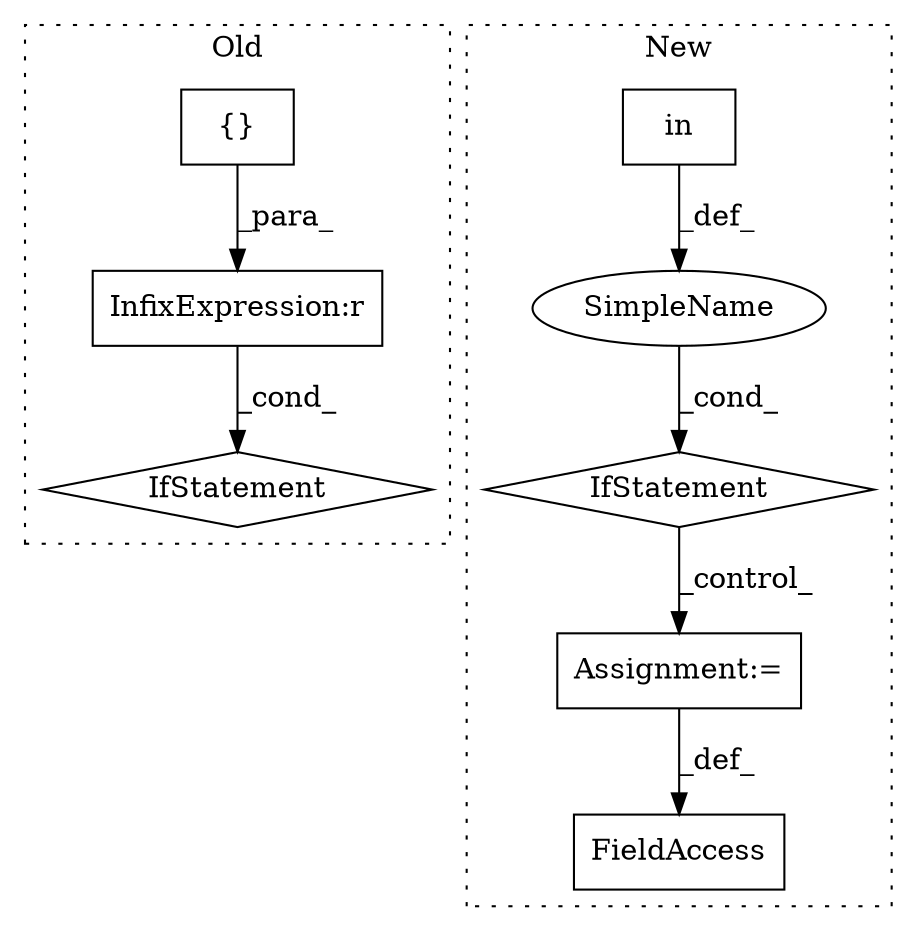digraph G {
subgraph cluster0 {
1 [label="{}" a="4" s="3500" l="2" shape="box"];
6 [label="IfStatement" a="25" s="3465,3502" l="4,2" shape="diamond"];
8 [label="InfixExpression:r" a="27" s="3487" l="4" shape="box"];
label = "Old";
style="dotted";
}
subgraph cluster1 {
2 [label="in" a="105" s="3453" l="29" shape="box"];
3 [label="IfStatement" a="25" s="3443,3482" l="10,2" shape="diamond"];
4 [label="Assignment:=" a="7" s="3510" l="2" shape="box"];
5 [label="SimpleName" a="42" s="" l="" shape="ellipse"];
7 [label="FieldAccess" a="22" s="3494" l="16" shape="box"];
label = "New";
style="dotted";
}
1 -> 8 [label="_para_"];
2 -> 5 [label="_def_"];
3 -> 4 [label="_control_"];
4 -> 7 [label="_def_"];
5 -> 3 [label="_cond_"];
8 -> 6 [label="_cond_"];
}